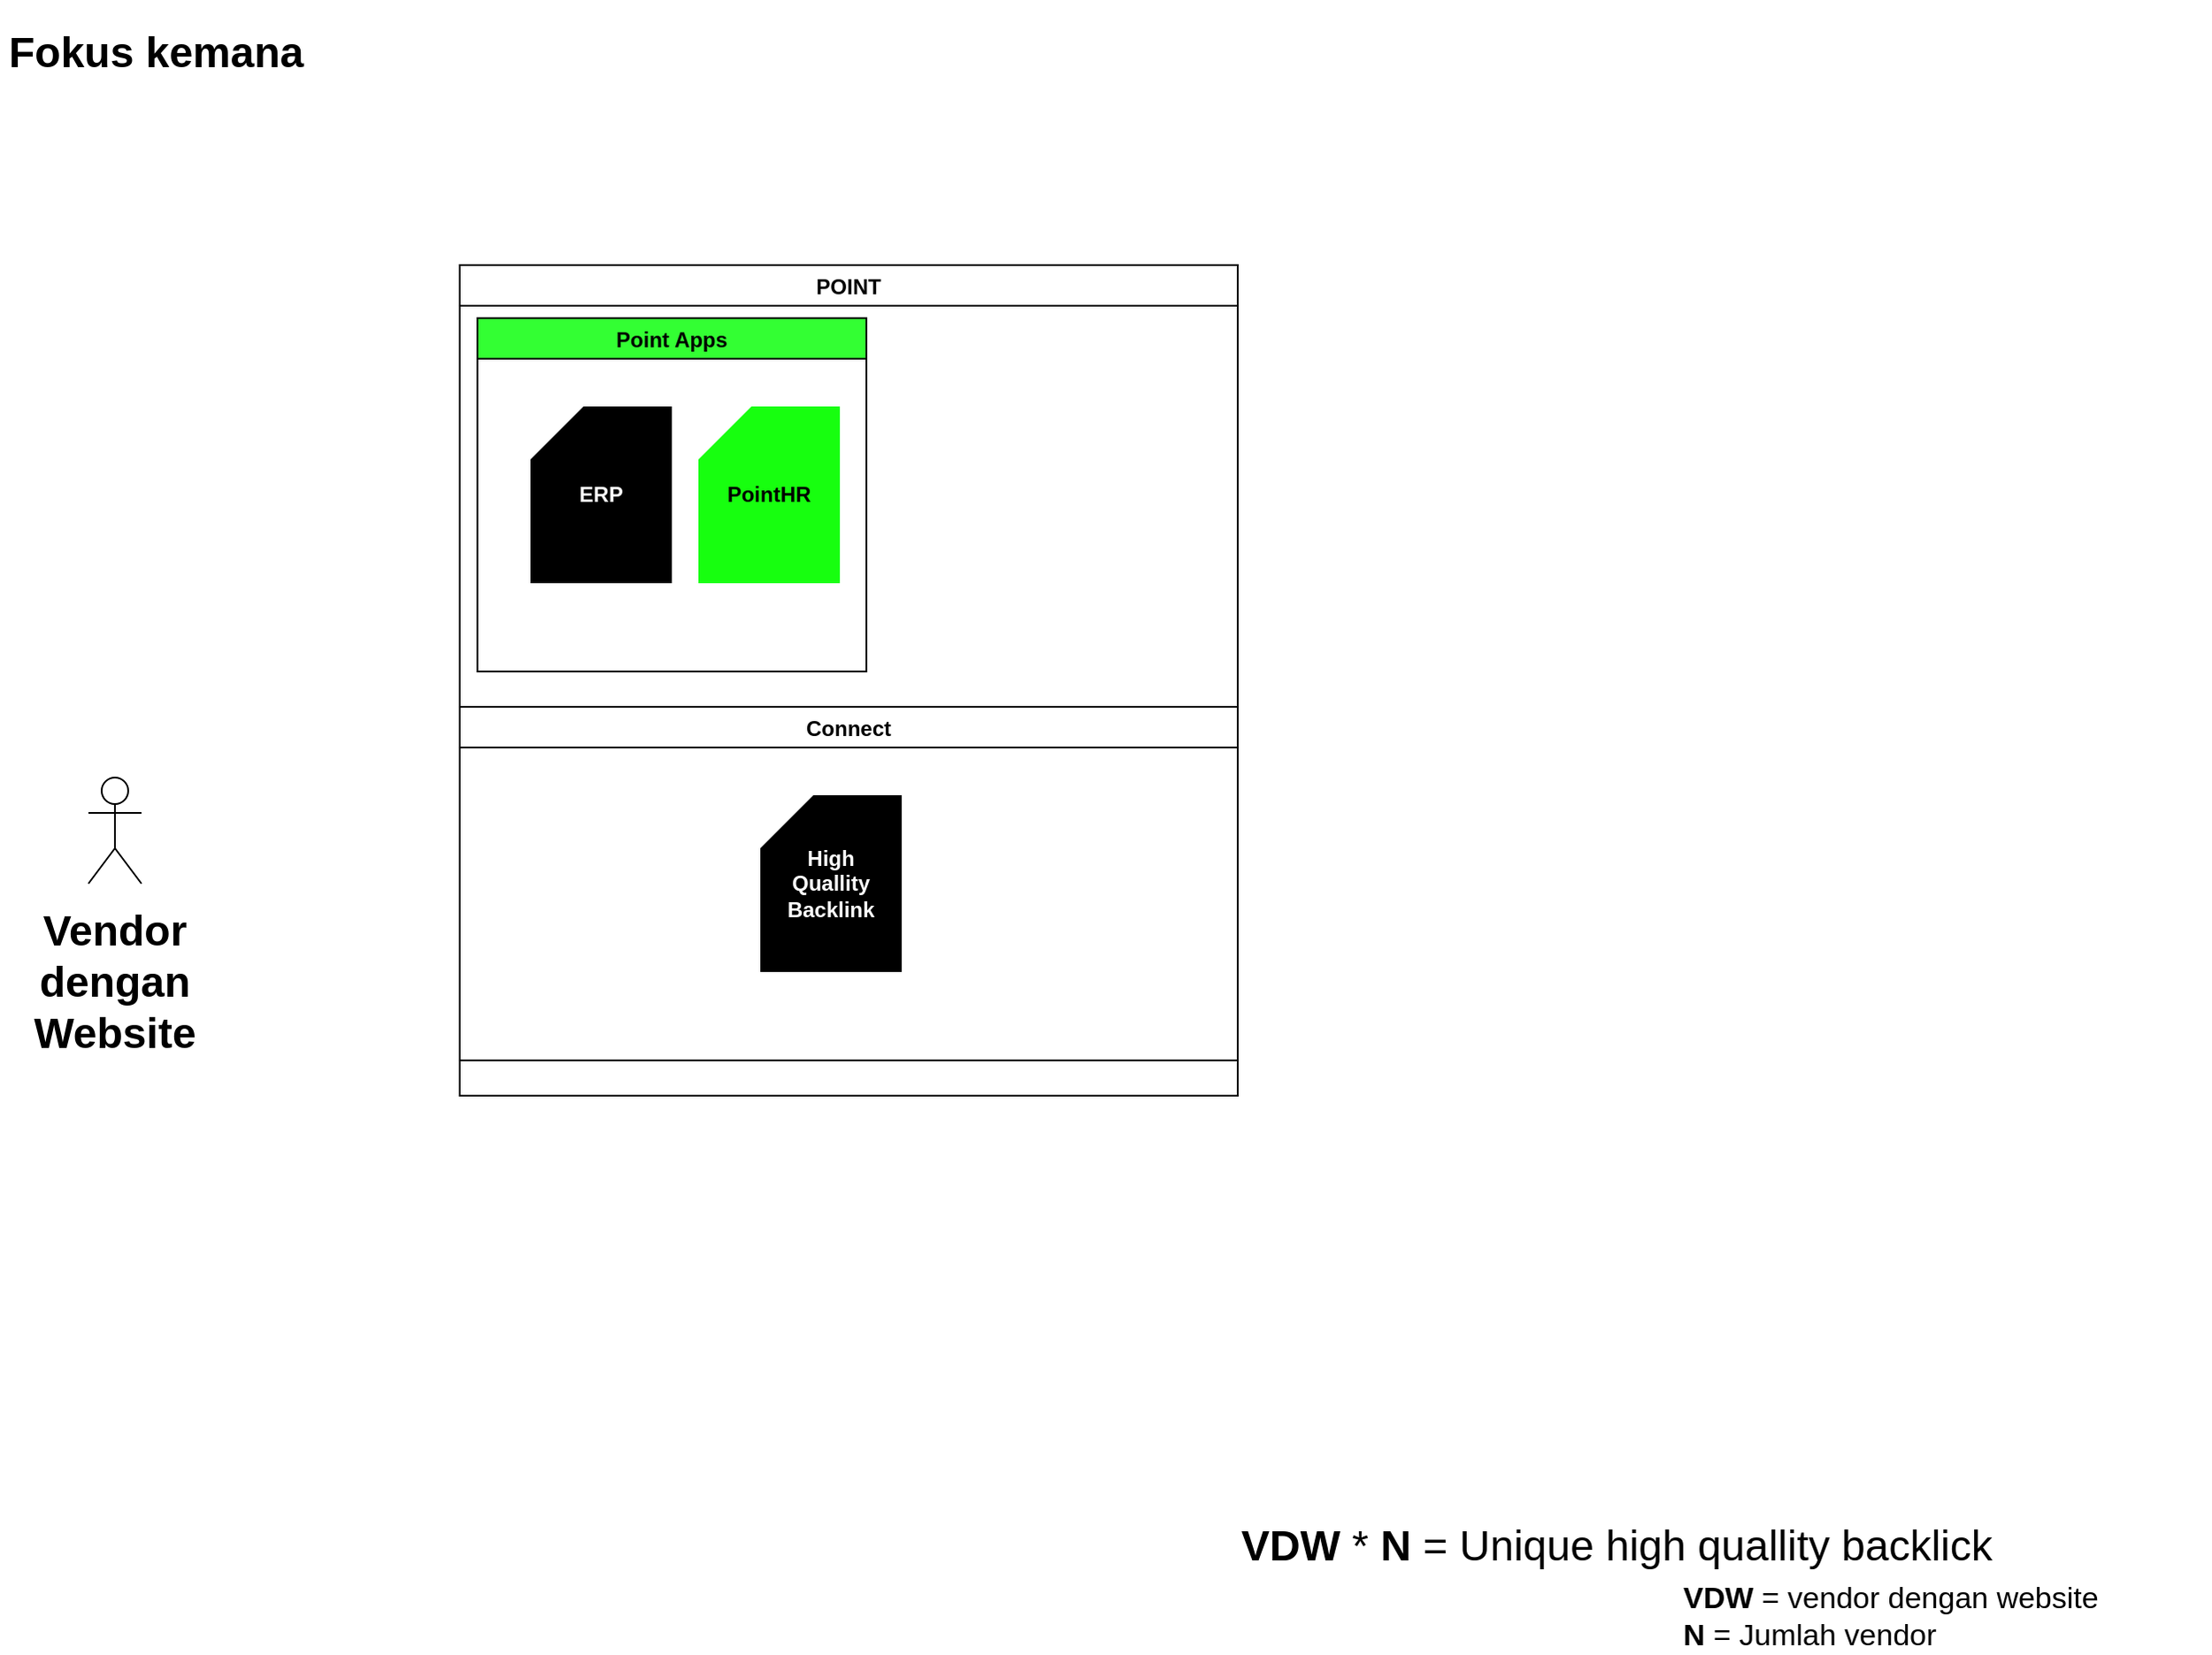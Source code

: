 <mxfile version="15.5.2" type="github">
  <diagram id="UpQXV0bkHhJ45pT5pMi0" name="Page-1">
    <mxGraphModel dx="1021" dy="619" grid="1" gridSize="10" guides="1" tooltips="1" connect="1" arrows="1" fold="1" page="1" pageScale="1" pageWidth="1654" pageHeight="1169" math="0" shadow="0">
      <root>
        <mxCell id="0" />
        <mxCell id="1" parent="0" />
        <mxCell id="oBr3ydIlAz2J9fcUPosE-1" value="POINT" style="swimlane;" vertex="1" parent="1">
          <mxGeometry x="320" y="160" width="440" height="470" as="geometry" />
        </mxCell>
        <mxCell id="oBr3ydIlAz2J9fcUPosE-3" value="Point Apps" style="swimlane;fillColor=#33FF33;" vertex="1" parent="oBr3ydIlAz2J9fcUPosE-1">
          <mxGeometry x="10" y="30" width="220" height="200" as="geometry" />
        </mxCell>
        <mxCell id="oBr3ydIlAz2J9fcUPosE-6" value="ERP" style="shape=card;whiteSpace=wrap;html=1;fontColor=#FFFFFF;fillColor=#000000;strokeColor=none;fontStyle=1" vertex="1" parent="oBr3ydIlAz2J9fcUPosE-3">
          <mxGeometry x="30" y="50" width="80" height="100" as="geometry" />
        </mxCell>
        <mxCell id="oBr3ydIlAz2J9fcUPosE-7" value="PointHR" style="shape=card;whiteSpace=wrap;html=1;fontColor=#000000;fillColor=#17FF0F;strokeColor=none;fontStyle=1" vertex="1" parent="oBr3ydIlAz2J9fcUPosE-3">
          <mxGeometry x="125" y="50" width="80" height="100" as="geometry" />
        </mxCell>
        <mxCell id="oBr3ydIlAz2J9fcUPosE-10" value="Connect" style="swimlane;" vertex="1" parent="oBr3ydIlAz2J9fcUPosE-1">
          <mxGeometry y="250" width="440" height="200" as="geometry" />
        </mxCell>
        <mxCell id="oBr3ydIlAz2J9fcUPosE-11" value="High&lt;br&gt;Quallity Backlink" style="shape=card;whiteSpace=wrap;html=1;fontColor=#FFFFFF;fillColor=#000000;strokeColor=none;fontStyle=1" vertex="1" parent="oBr3ydIlAz2J9fcUPosE-10">
          <mxGeometry x="170" y="50" width="80" height="100" as="geometry" />
        </mxCell>
        <mxCell id="oBr3ydIlAz2J9fcUPosE-8" value="&lt;h1&gt;Fokus kemana&lt;/h1&gt;" style="text;html=1;strokeColor=none;fillColor=none;spacing=5;spacingTop=-20;whiteSpace=wrap;overflow=hidden;rounded=0;fontColor=#000000;" vertex="1" parent="1">
          <mxGeometry x="60" y="20" width="250" height="40" as="geometry" />
        </mxCell>
        <mxCell id="oBr3ydIlAz2J9fcUPosE-14" value="&lt;b&gt;VDW &lt;/b&gt;= vendor dengan website&lt;br&gt;&lt;b&gt;N&lt;/b&gt; = Jumlah vendor" style="text;html=1;strokeColor=none;fillColor=none;align=left;verticalAlign=middle;whiteSpace=wrap;rounded=0;fontSize=17;fontColor=#000000;" vertex="1" parent="1">
          <mxGeometry x="1010" y="910" width="300" height="30" as="geometry" />
        </mxCell>
        <mxCell id="oBr3ydIlAz2J9fcUPosE-22" value="&lt;b&gt;VDW&lt;/b&gt; * &lt;b&gt;N&lt;/b&gt; = Unique high quallity backlick" style="text;html=1;strokeColor=none;fillColor=none;align=left;verticalAlign=middle;whiteSpace=wrap;rounded=0;fontSize=24;fontColor=#000000;" vertex="1" parent="1">
          <mxGeometry x="760" y="870" width="440" height="30" as="geometry" />
        </mxCell>
        <mxCell id="oBr3ydIlAz2J9fcUPosE-23" value="Vendor&#xa;dengan&#xa;Website" style="shape=umlActor;verticalLabelPosition=bottom;verticalAlign=top;outlineConnect=0;fontSize=24;fontColor=#000000;strokeColor=default;fillColor=#FFFFFF;fontStyle=1;spacingTop=5;" vertex="1" parent="1">
          <mxGeometry x="110" y="450" width="30" height="60" as="geometry" />
        </mxCell>
      </root>
    </mxGraphModel>
  </diagram>
</mxfile>
